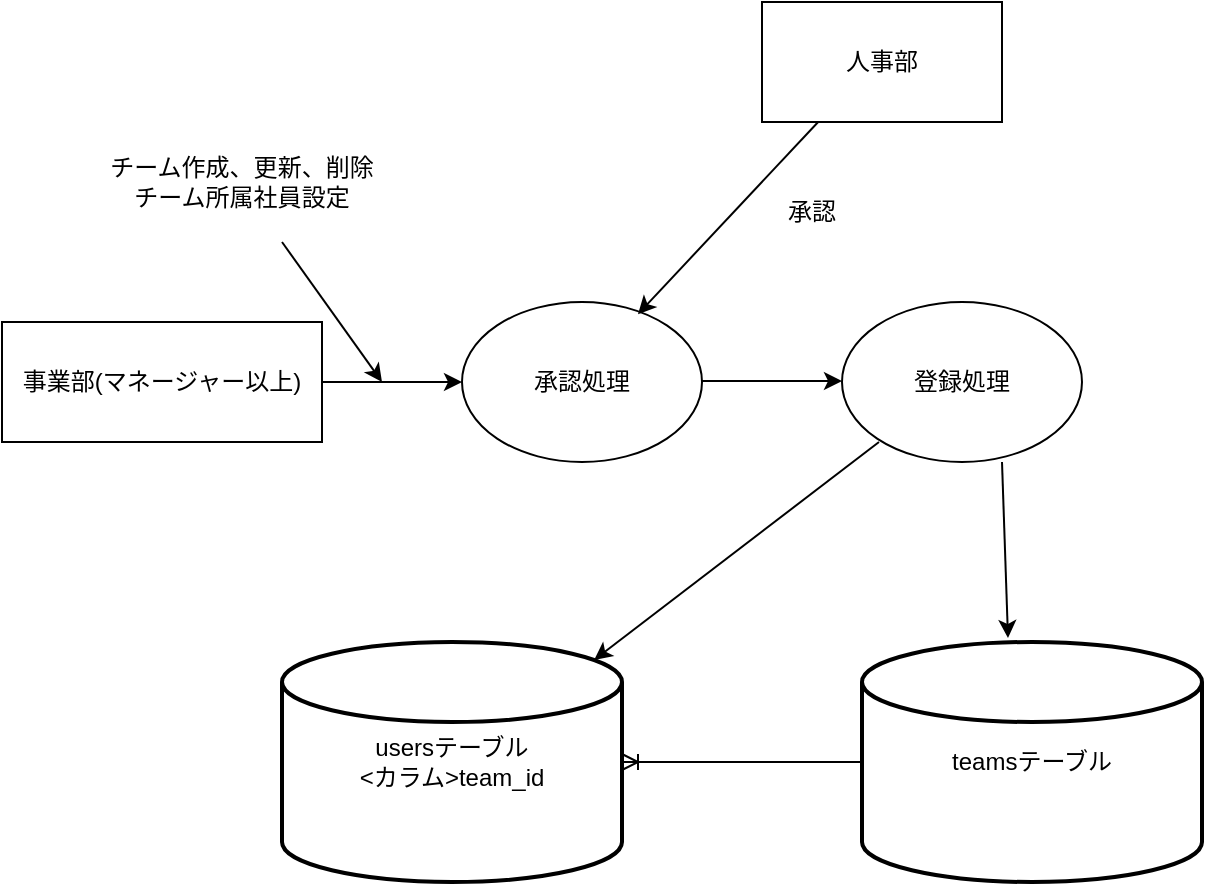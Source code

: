 <mxfile version="24.7.10">
  <diagram name="ページ1" id="3ncXwig-IbvlqDQaRCKq">
    <mxGraphModel dx="890" dy="625" grid="1" gridSize="10" guides="1" tooltips="1" connect="1" arrows="1" fold="1" page="1" pageScale="1" pageWidth="827" pageHeight="1169" math="0" shadow="0">
      <root>
        <mxCell id="0" />
        <mxCell id="1" parent="0" />
        <mxCell id="cX7yS5dUJwy2zb3N302p-1" value="事業部(マネージャー以上)" style="rounded=0;whiteSpace=wrap;html=1;" vertex="1" parent="1">
          <mxGeometry x="20" y="220" width="160" height="60" as="geometry" />
        </mxCell>
        <mxCell id="cX7yS5dUJwy2zb3N302p-2" value="" style="endArrow=classic;html=1;rounded=0;exitX=1;exitY=0.5;exitDx=0;exitDy=0;" edge="1" parent="1" source="cX7yS5dUJwy2zb3N302p-1">
          <mxGeometry width="50" height="50" relative="1" as="geometry">
            <mxPoint x="350" y="310" as="sourcePoint" />
            <mxPoint x="250" y="250" as="targetPoint" />
          </mxGeometry>
        </mxCell>
        <mxCell id="cX7yS5dUJwy2zb3N302p-3" value="承認処理" style="ellipse;whiteSpace=wrap;html=1;" vertex="1" parent="1">
          <mxGeometry x="250" y="210" width="120" height="80" as="geometry" />
        </mxCell>
        <mxCell id="cX7yS5dUJwy2zb3N302p-4" value="チーム作成、更新、削除&lt;div&gt;チーム所属社員設定&lt;/div&gt;" style="text;html=1;align=center;verticalAlign=middle;whiteSpace=wrap;rounded=0;" vertex="1" parent="1">
          <mxGeometry x="60" y="110" width="160" height="80" as="geometry" />
        </mxCell>
        <mxCell id="cX7yS5dUJwy2zb3N302p-7" value="" style="endArrow=classic;html=1;rounded=0;exitX=1;exitY=0.5;exitDx=0;exitDy=0;" edge="1" parent="1">
          <mxGeometry width="50" height="50" relative="1" as="geometry">
            <mxPoint x="370" y="249.5" as="sourcePoint" />
            <mxPoint x="440" y="249.5" as="targetPoint" />
          </mxGeometry>
        </mxCell>
        <mxCell id="cX7yS5dUJwy2zb3N302p-9" value="" style="endArrow=classic;html=1;rounded=0;" edge="1" parent="1">
          <mxGeometry width="50" height="50" relative="1" as="geometry">
            <mxPoint x="160" y="180" as="sourcePoint" />
            <mxPoint x="210" y="250" as="targetPoint" />
          </mxGeometry>
        </mxCell>
        <mxCell id="cX7yS5dUJwy2zb3N302p-10" value="人事部" style="rounded=0;whiteSpace=wrap;html=1;" vertex="1" parent="1">
          <mxGeometry x="400" y="60" width="120" height="60" as="geometry" />
        </mxCell>
        <mxCell id="cX7yS5dUJwy2zb3N302p-11" value="" style="endArrow=classic;html=1;rounded=0;" edge="1" parent="1">
          <mxGeometry width="50" height="50" relative="1" as="geometry">
            <mxPoint x="428.075" y="120" as="sourcePoint" />
            <mxPoint x="338.0" y="216.08" as="targetPoint" />
          </mxGeometry>
        </mxCell>
        <mxCell id="cX7yS5dUJwy2zb3N302p-12" value="承認" style="text;html=1;align=center;verticalAlign=middle;whiteSpace=wrap;rounded=0;" vertex="1" parent="1">
          <mxGeometry x="380" y="140" width="90" height="50" as="geometry" />
        </mxCell>
        <mxCell id="cX7yS5dUJwy2zb3N302p-15" value="登録処理" style="ellipse;whiteSpace=wrap;html=1;" vertex="1" parent="1">
          <mxGeometry x="440" y="210" width="120" height="80" as="geometry" />
        </mxCell>
        <mxCell id="cX7yS5dUJwy2zb3N302p-16" value="teamsテーブル" style="strokeWidth=2;html=1;shape=mxgraph.flowchart.database;whiteSpace=wrap;" vertex="1" parent="1">
          <mxGeometry x="450" y="380" width="170" height="120" as="geometry" />
        </mxCell>
        <mxCell id="cX7yS5dUJwy2zb3N302p-17" value="usersテーブル&lt;div&gt;&amp;lt;カラム&amp;gt;team_id&lt;/div&gt;" style="strokeWidth=2;html=1;shape=mxgraph.flowchart.database;whiteSpace=wrap;" vertex="1" parent="1">
          <mxGeometry x="160" y="380" width="170" height="120" as="geometry" />
        </mxCell>
        <mxCell id="cX7yS5dUJwy2zb3N302p-18" value="" style="endArrow=classic;html=1;rounded=0;" edge="1" parent="1">
          <mxGeometry width="50" height="50" relative="1" as="geometry">
            <mxPoint x="520" y="290" as="sourcePoint" />
            <mxPoint x="523" y="378" as="targetPoint" />
          </mxGeometry>
        </mxCell>
        <mxCell id="cX7yS5dUJwy2zb3N302p-19" value="" style="edgeStyle=entityRelationEdgeStyle;fontSize=12;html=1;endArrow=ERoneToMany;rounded=0;exitX=0;exitY=0.5;exitDx=0;exitDy=0;exitPerimeter=0;entryX=1;entryY=0.5;entryDx=0;entryDy=0;entryPerimeter=0;" edge="1" parent="1" source="cX7yS5dUJwy2zb3N302p-16" target="cX7yS5dUJwy2zb3N302p-17">
          <mxGeometry width="100" height="100" relative="1" as="geometry">
            <mxPoint x="310" y="350" as="sourcePoint" />
            <mxPoint x="410" y="250" as="targetPoint" />
            <Array as="points">
              <mxPoint x="370" y="410" />
            </Array>
          </mxGeometry>
        </mxCell>
        <mxCell id="cX7yS5dUJwy2zb3N302p-20" value="" style="endArrow=classic;html=1;rounded=0;entryX=0.918;entryY=0.075;entryDx=0;entryDy=0;entryPerimeter=0;" edge="1" parent="1" target="cX7yS5dUJwy2zb3N302p-17">
          <mxGeometry width="50" height="50" relative="1" as="geometry">
            <mxPoint x="458.5" y="280" as="sourcePoint" />
            <mxPoint x="461.5" y="368" as="targetPoint" />
          </mxGeometry>
        </mxCell>
      </root>
    </mxGraphModel>
  </diagram>
</mxfile>
